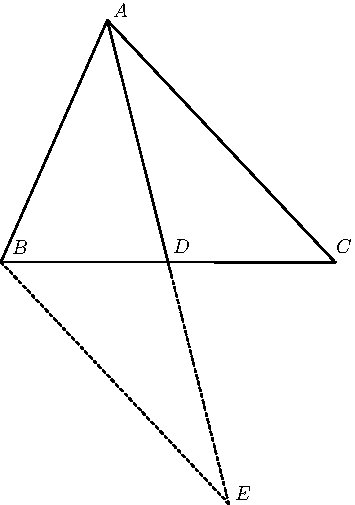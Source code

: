  /* Geogebra to Asymptote conversion, documentation at artofproblemsolving.com/Wiki go to User:Azjps/geogebra */
import graph; size(8.558932105719236cm); 
real labelscalefactor = 0.5; /* changes label-to-point distance */
pen dps = linewidth(0.7) + fontsize(10); defaultpen(dps); /* default pen style */ 
pen dotstyle = black; /* point style */ 
real xmin = -4.29967, xmax = 4.259262105719237, ymin = -6.000003214285714, ymax = 2.3000032142857147;  /* image dimensions */

 /* draw figures */
draw((-2.5505183611387654,-1.9219567429112387)--(-0.8551926682405302,1.931056195493834), linewidth(0.8)); 
draw((-0.8551926682405302,1.931056195493834)--(2.777631842040108,-1.929116179128497), linewidth(0.8)); 
draw((-2.5505183611387654,-1.9219567429112387)--(2.777631842040108,-1.929116179128497), linewidth(0.8)); 
draw((-0.8551926682405302,1.931056195493834)--(0.11355674045067143,-1.9255364610198678), linewidth(0.8)); 
draw((0.11355674045067143,-1.9255364610198678)--(1.0823061491418733,-5.78212911753357), linewidth(0.8) + linetype("2 2")); 
draw((1.0823061491418733,-5.78212911753357)--(-2.5505183611387654,-1.9219567429112387), linewidth(0.8) + linetype("2 2")); 
 /* dots and labels */
dot((-2.5505183611387654,-1.9219567429112387),linewidth(1.pt) + dotstyle); 
label("$B$", (-2.4152664607576133,-1.8284228602376824), NE * labelscalefactor); 
dot((2.777631842040108,-1.929116179128497),linewidth(1.pt) + dotstyle); 
label("$C$", (2.7632470821985633,-1.8140381003961374), NE * labelscalefactor); 
dot((-0.8551926682405302,1.931056195493834),linewidth(1.pt) + dotstyle); 
label("$A$", (-0.8041733585045807,1.9547689780886364), NE * labelscalefactor); 
dot((0.11355674045067143,-1.9255364610198678),linewidth(1.pt) + dotstyle); 
label("$D$", (0.15960555087892989,-1.8140381003961374), NE * labelscalefactor); 
dot((1.0823061491418733,-5.78212911753357),linewidth(1.pt) + dotstyle); 
label("$E$", (1.1377692201039855,-5.75546229697945), NE * labelscalefactor); 
clip((xmin,ymin)--(xmin,ymax)--(xmax,ymax)--(xmax,ymin)--cycle); 
 /* end of picture */